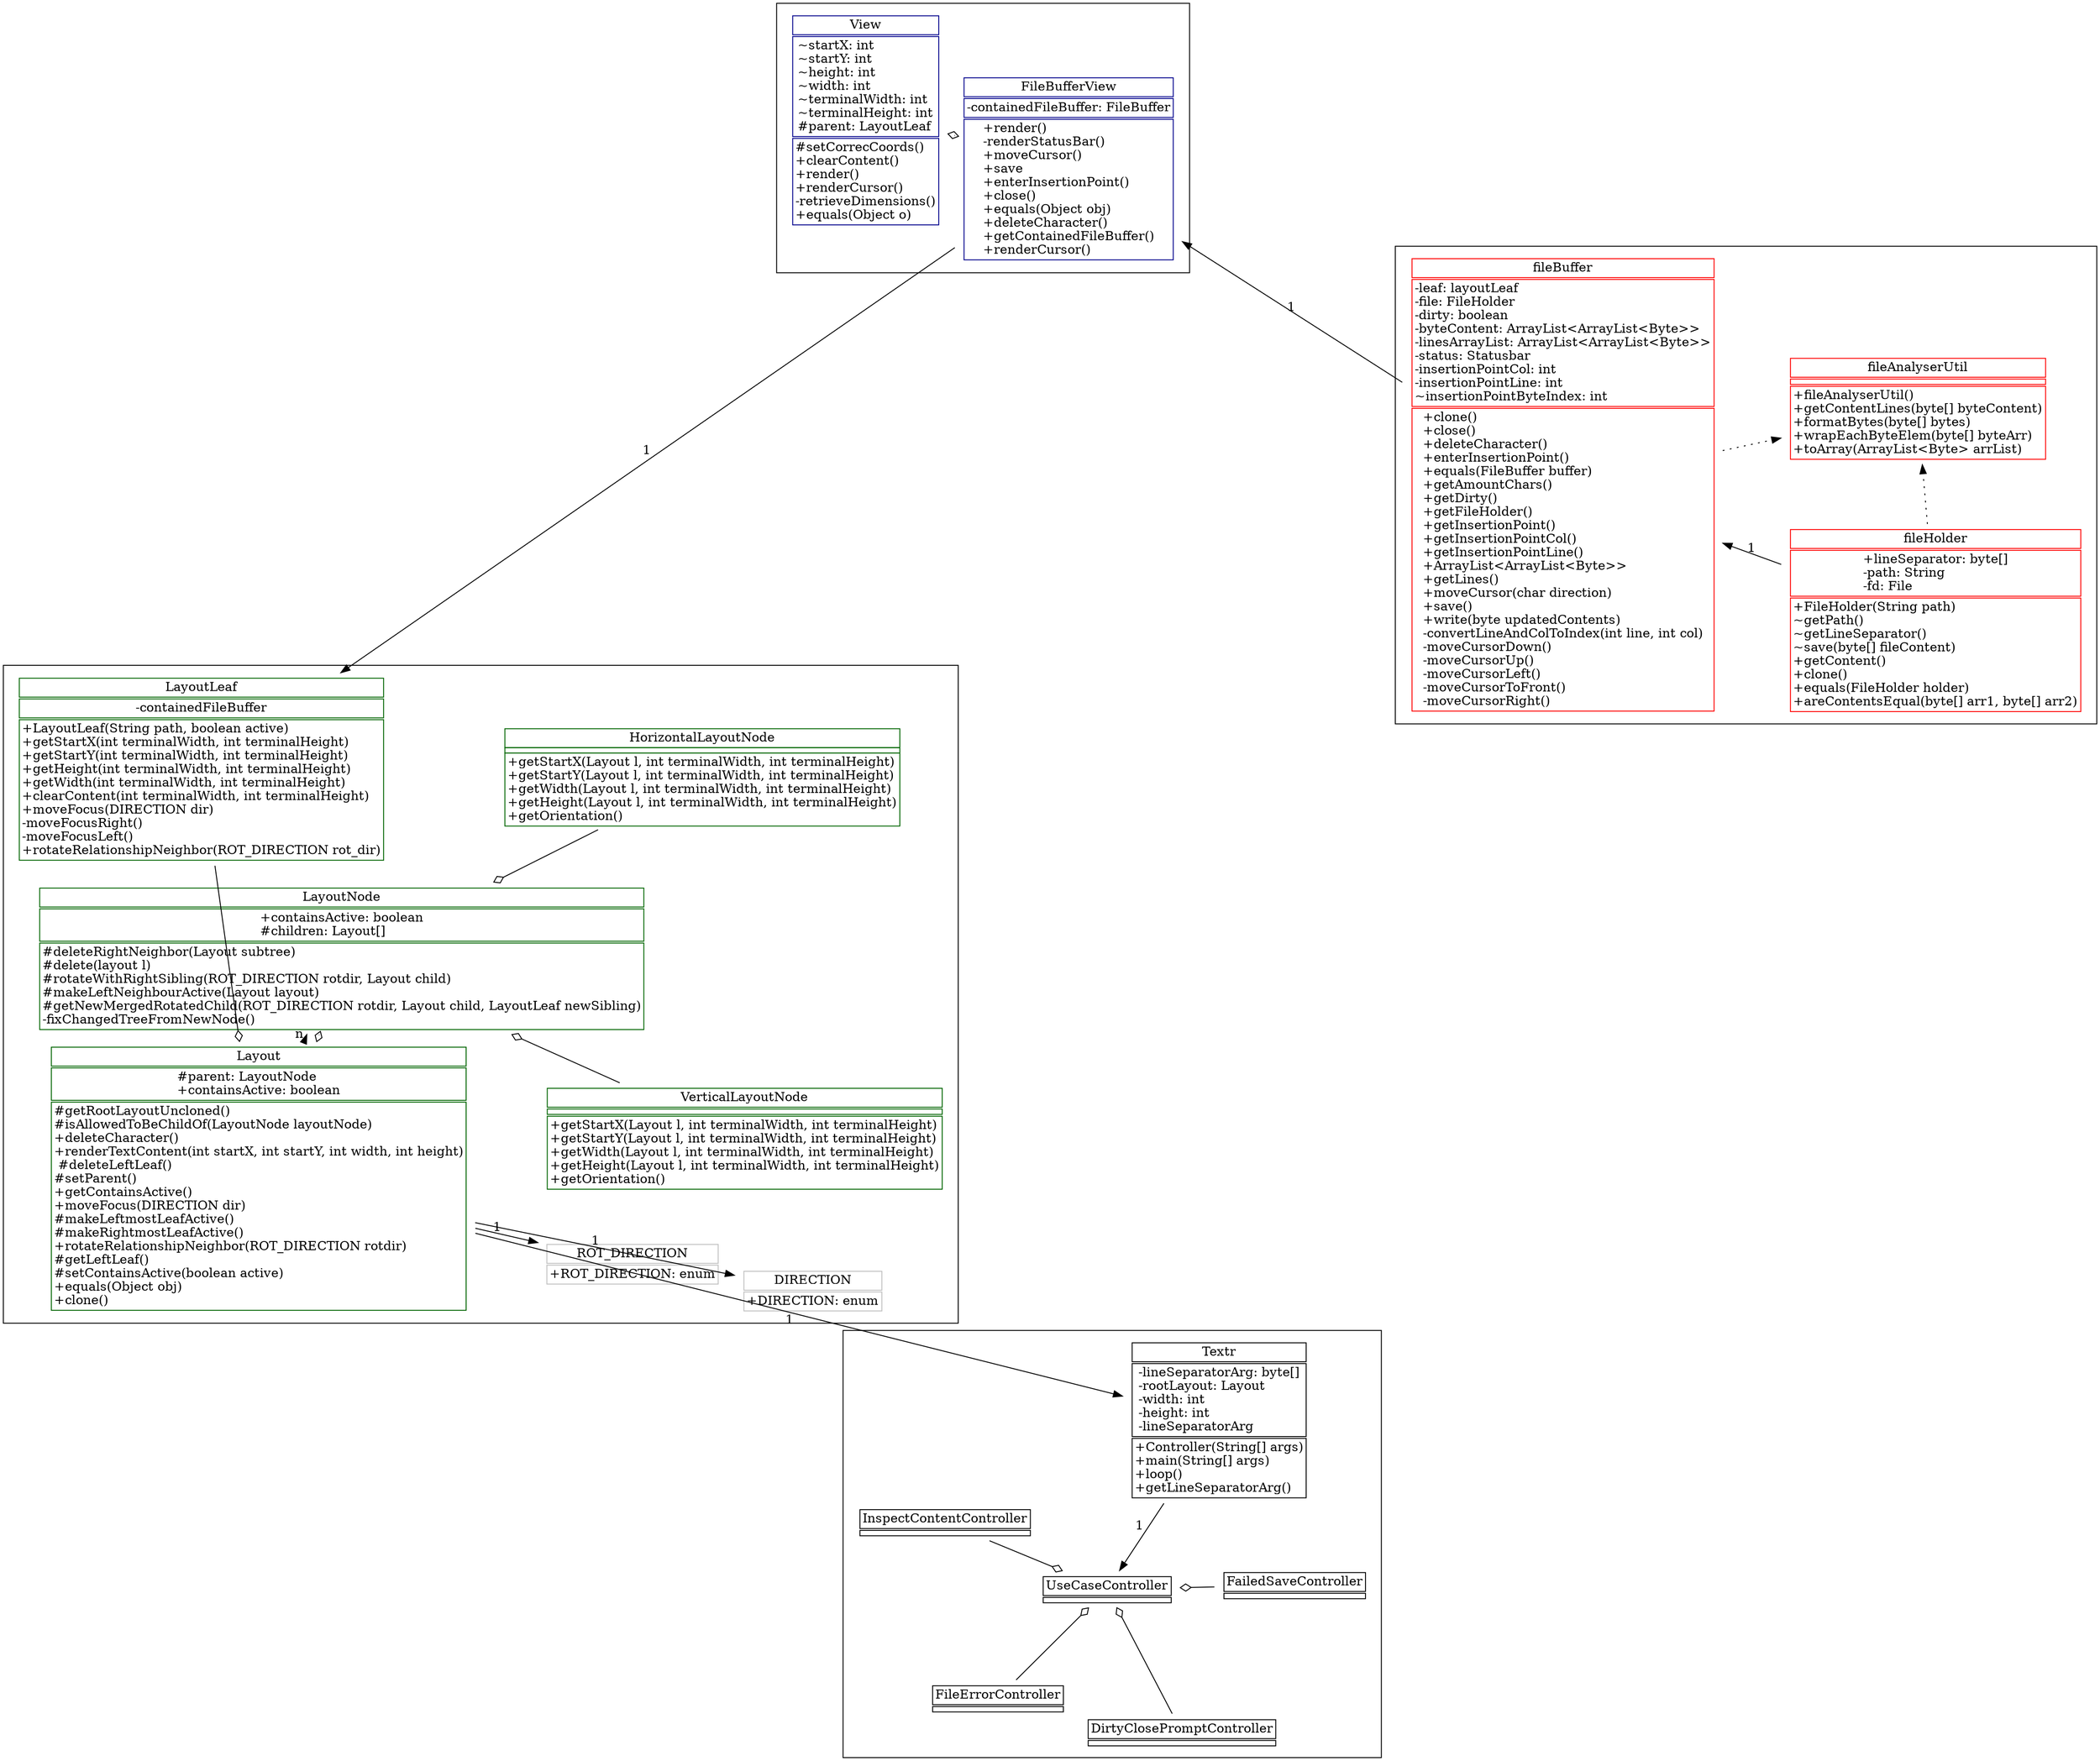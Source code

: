 digraph {
  node[shape=none]
  comment="class Diagram"
  layout=fdp
  sep=0.1
  edge[labelfontsize=20]
  overlap=false
  //splines=true

subgraph clusterlayout {
rank=same
Layout[color=darkgreen, label=<<table BORDER="0" CELLBORDER="1"><tr><td BALIGN="LEFT">
Layout
</td></tr><tr><td BALIGN="LEFT">
#parent: LayoutNode<br ALIGN="LEFT"/>
+containsActive: boolean
</td></tr><tr><td BALIGN="LEFT">
#getRootLayoutUncloned()<br ALIGN="LEFT"/>
#isAllowedToBeChildOf(LayoutNode layoutNode)<br ALIGN="LEFT"/>
+deleteCharacter()<br ALIGN="LEFT"/>
+renderTextContent(int startX, int startY, int width, int height)<br ALIGN="LEFT"/> 
#deleteLeftLeaf()<br ALIGN="LEFT"/>
#setParent()<br ALIGN="LEFT"/>
+getContainsActive()<br ALIGN="LEFT"/>
+moveFocus(DIRECTION dir)<br ALIGN="LEFT"/>
#makeLeftmostLeafActive()<br ALIGN="LEFT"/>
#makeRightmostLeafActive()<br ALIGN="LEFT"/>
+rotateRelationshipNeighbor(ROT_DIRECTION rotdir)<br ALIGN="LEFT"/>
#getLeftLeaf()<br ALIGN="LEFT"/>
#setContainsActive(boolean active)<br ALIGN="LEFT"/>
+equals(Object obj)<br ALIGN="LEFT"/>
+clone()
</td></tr></table>>]

LayoutNode[color=darkgreen, label=<<table BORDER="0" CELLBORDER="1"><tr><td BALIGN="LEFT">
LayoutNode
</td></tr><tr><td BALIGN="LEFT">
+containsActive: boolean<br ALIGN="LEFT"/>
#children: Layout[]
</td></tr><tr><td BALIGN="LEFT">
#deleteRightNeighbor(Layout subtree)<br ALIGN="LEFT"/>
#delete(layout l)<br ALIGN="LEFT"/>
#rotateWithRightSibling(ROT_DIRECTION rotdir, Layout child)<br ALIGN="LEFT"/>
#makeLeftNeighbourActive(Layout layout)<br ALIGN="LEFT"/>
#getNewMergedRotatedChild(ROT_DIRECTION rotdir, Layout child, LayoutLeaf newSibling)<br ALIGN="LEFT"/>
-fixChangedTreeFromNewNode()
</td></tr></table>>]

LayoutLeaf[color=darkgreen, label=<<table BORDER="0" CELLBORDER="1"><tr><td BALIGN="LEFT">
LayoutLeaf
</td></tr><tr><td BALIGN="LEFT">
-containedFileBuffer<br ALIGN="LEFT"/>
</td></tr><tr><td BALIGN="LEFT">
+LayoutLeaf(String path, boolean active)<br ALIGN="LEFT"/>
+getStartX(int terminalWidth, int terminalHeight)<br ALIGN="LEFT"/>
+getStartY(int terminalWidth, int terminalHeight)<br ALIGN="LEFT"/>
+getHeight(int terminalWidth, int terminalHeight)<br ALIGN="LEFT"/>
+getWidth(int terminalWidth, int terminalHeight)<br align="left"/>
+clearContent(int terminalWidth, int terminalHeight)<br align="left"/>
+moveFocus(DIRECTION dir)<br align="left"/>
-moveFocusRight()<br align="left"/>
-moveFocusLeft()<br align="left"/>
+rotateRelationshipNeighbor(ROT_DIRECTION rot_dir)
</td></tr></table>>]

LayoutNodeHorizontal[color=darkgreen, label=<<table BORDER="0" CELLBORDER="1" CELLSPACING="0"><tr><td BALIGN="LEFT">
HorizontalLayoutNode
</td></tr><tr><td BALIGN="LEFT">
</td></tr><tr><td BALIGN="LEFT">
+getStartX(Layout l, int terminalWidth, int terminalHeight)<br ALIGN="LEFT"/>
+getStartY(Layout l, int terminalWidth, int terminalHeight)<br ALIGN="LEFT"/>
+getWidth(Layout l, int terminalWidth, int terminalHeight)<br ALIGN="LEFT"/>
+getHeight(Layout l, int terminalWidth, int terminalHeight)<br ALIGN="LEFT"/>
+getOrientation()
</td></tr></table>>]
  
LayoutNodeVertical[color=darkgreen, label=<<table BORDER="0" CELLBORDER="1"><tr><td BALIGN="LEFT">
VerticalLayoutNode
</td></tr><tr><td BALIGN="LEFT">
</td></tr><tr><td BALIGN="LEFT">
+getStartX(Layout l, int terminalWidth, int terminalHeight)<br ALIGN="LEFT"/>
+getStartY(Layout l, int terminalWidth, int terminalHeight)<br ALIGN="LEFT"/>
+getWidth(Layout l, int terminalWidth, int terminalHeight)<br ALIGN="LEFT"/>
+getHeight(Layout l, int terminalWidth, int terminalHeight)<br ALIGN="LEFT"/>
+getOrientation()
</td></tr></table>>]

rotDirection[color=grey, label=<<table BORDER="0" CELLBORDER="1"><tr><td BALIGN="LEFT">
ROT_DIRECTION
</td></tr><tr><td BALIGN="LEFT">
+ROT_DIRECTION: enum
</td></tr></table>>]

direction[color=grey, label=<<table BORDER="0" CELLBORDER="1"><tr><td BALIGN="LEFT">
DIRECTION
</td></tr><tr><td BALIGN="LEFT">
+DIRECTION: enum
</td></tr></table>>]

  {LayoutNode, LayoutLeaf} -> Layout[arrowhead=odiamond]
  LayoutNode -> LayoutLeaf[style=invis]
direction -> rotDirection[style=invis]
}

subgraph clusterfile {
fileBuffer[color=red, label=<<table BORDER="0" CELLBORDER="1">
<tr><td BALIGN="LEFT">
fileBuffer
</td></tr><tr><td BALIGN="LEFT">
-leaf: layoutLeaf<br ALIGN="LEFT"/>
-file: FileHolder<br ALIGN="LEFT"/>
-dirty: boolean<br ALIGN="LEFT"/>
-byteContent: ArrayList&lt;ArrayList&lt;Byte&gt;&gt;<br ALIGN="LEFT"/>
-linesArrayList: ArrayList&lt;ArrayList&lt;Byte&gt;&gt;<br ALIGN="LEFT"/>
-status: Statusbar<br ALIGN="LEFT"/>
-insertionPointCol: int<br ALIGN="LEFT"/>
-insertionPointLine: int<br ALIGN="LEFT"/>
~insertionPointByteIndex: int
</td></tr><tr><td BALIGN="LEFT">
+clone()<br ALIGN="LEFT"/>
+close()<br ALIGN="LEFT"/>
+deleteCharacter()<br ALIGN="LEFT"/>
+enterInsertionPoint()<br ALIGN="LEFT"/>
+equals(FileBuffer buffer)<br ALIGN="LEFT"/>
+getAmountChars()<br ALIGN="LEFT"/>
+getDirty()<br ALIGN="LEFT"/>
+getFileHolder()<br ALIGN="LEFT"/>
+getInsertionPoint()<br ALIGN="LEFT"/>
+getInsertionPointCol()<br ALIGN="LEFT"/>
+getInsertionPointLine()<br ALIGN="LEFT"/>
+ArrayList&lt;ArrayList&lt;Byte&gt;&gt; <br ALIGN="LEFT"/>
+getLines()<br ALIGN="LEFT"/>
+moveCursor(char direction)<br ALIGN="LEFT"/>
+save()<br ALIGN="LEFT"/>
+write(byte updatedContents)<br ALIGN="LEFT"/>
-convertLineAndColToIndex(int line, int col)<br ALIGN="LEFT"/>
-moveCursorDown()<br ALIGN="LEFT"/>
-moveCursorUp()<br ALIGN="LEFT"/>
-moveCursorLeft()<br ALIGN="LEFT"/>
-moveCursorToFront()<br ALIGN="LEFT"/>
-moveCursorRight()
</td></tr></table>>]

fileHolder[color=red, label=<<table BORDER="0" CELLBORDER="1"><tr><td BALIGN="LEFT">
fileHolder
</td></tr><tr><td BALIGN="LEFT">
+lineSeparator: byte[]<br ALIGN="LEFT"/>
-path: String<br ALIGN="LEFT"/>
-fd: File
</td></tr><tr><td BALIGN="LEFT">
+FileHolder(String path)<br ALIGN="LEFT"/>
~getPath()<br ALIGN="LEFT"/>
~getLineSeparator()<br ALIGN="LEFT"/>
~save(byte[] fileContent)<br ALIGN="LEFT"/>
+getContent()<br ALIGN="LEFT"/>
+clone()<br ALIGN="LEFT"/>
+equals(FileHolder holder)<br ALIGN="LEFT"/>
+areContentsEqual(byte[] arr1, byte[] arr2)<br ALIGN="LEFT"/>
</td></tr></table>>]

fileAnalyserUtil[color=red, label=<<table BORDER="0" CELLBORDER="1"><tr><td BALIGN="LEFT">
fileAnalyserUtil
</td></tr><tr><td BALIGN="LEFT">
</td></tr><tr><td BALIGN="LEFT">
+fileAnalyserUtil()<br ALIGN="LEFT"/>
+getContentLines(byte[] byteContent)<br ALIGN="LEFT"/>
+formatBytes(byte[] bytes)<br ALIGN="LEFT"/>
+wrapEachByteElem(byte[] byteArr)<br ALIGN="LEFT"/>
+toArray(ArrayList&lt;Byte&gt; arrList)
</td></tr></table>>]
}

/*
rotDirection[color=grey, label=<<table BORDER="0" CELLBORDER="1"><tr><td BALIGN="LEFT">
ROT_DIRECTION
</td></tr><tr><td BALIGN="LEFT">
+ROT_DIRECTION: enum
</td></tr></table>>]

direction[color=grey, label=<<table BORDER="0" CELLBORDER="1"><tr><td BALIGN="LEFT">
DIRECTION
</td></tr><tr><td BALIGN="LEFT">
+DIRECTION: enum
</td></tr></table>>]
*/

subgraph clustercore {
controller[color=black, label=<<table BORDER="0" CELLBORDER="1">
<tr><td BALIGN="LEFT">
Textr
</td></tr><tr><td BALIGN="LEFT">
-lineSeparatorArg: byte[]<br ALIGN="LEFT"/>
-rootLayout: Layout<br ALIGN="LEFT"/>
-width: int<br ALIGN="LEFT"/>
-height: int<br ALIGN="LEFT"/>
-lineSeparatorArg
</td></tr><tr><td BALIGN="LEFT">
+Controller(String[] args)<br ALIGN="LEFT"/>
+main(String[] args)<br ALIGN="LEFT"/>
+loop()<br ALIGN="LEFT"/>
+getLineSeparatorArg()
</td></tr></table>>]

usecontroller[color=black, label=<<table BORDER="0" CELLBORDER="1">
<tr><td BALIGN="LEFT">
UseCaseController
</td></tr><tr><td BALIGN="LEFT">
</td></tr></table>>]

DirtyClosePromptController[color=black, label=<<table BORDER="0" CELLBORDER="1">
<tr><td BALIGN="LEFT">
DirtyClosePromptController
</td></tr><tr><td BALIGN="LEFT">
</td></tr></table>>]

InspectContentController[color=black, label=<<table BORDER="0" CELLBORDER="1">
<tr><td BALIGN="LEFT">
InspectContentController
</td></tr><tr><td BALIGN="LEFT">
</td></tr></table>>]

FailedSaveController[color=black, label=<<table BORDER="0" CELLBORDER="1">
<tr><td BALIGN="LEFT">
FailedSaveController
</td></tr><tr><td BALIGN="LEFT">
</td></tr></table>>]

FileErrorController[color=black, label=<<table BORDER="0" CELLBORDER="1">
<tr><td BALIGN="LEFT">
FileErrorController
</td></tr><tr><td BALIGN="LEFT">
</td></tr></table>>]

controller -> usecontroller[label=1]
{FailedSaveController, InspectContentController, FileErrorController, DirtyClosePromptController} -> usecontroller[arrowhead=odiamond]
}

subgraph clusterui {
view[color=darkblue, label=<<table BORDER="0" CELLBORDER="1"><tr><td BALIGN="LEFT">
View
</td></tr><tr><td BALIGN="LEFT">
~startX: int<br ALIGN="LEFT"/>
~startY: int<br ALIGN="LEFT"/>
~height: int<br ALIGN="LEFT"/>
~width: int<br ALIGN="LEFT"/>
~terminalWidth: int<br ALIGN="LEFT"/>
~terminalHeight: int<br ALIGN="LEFT"/>
#parent: LayoutLeaf
</td></tr><tr><td BALIGN="LEFT">
#setCorrecCoords()<br ALIGN="LEFT"/>
+clearContent()<br ALIGN="LEFT"/>
+render()<br ALIGN="LEFT"/>
+renderCursor()<br ALIGN="LEFT"/>
-retrieveDimensions()<br ALIGN="LEFT"/>
+equals(Object o)
</td></tr></table>>, pos="0,0"]

FileBufferView[color=darkblue, label=<<table BORDER="0" CELLBORDER="1"><tr><td BALIGN="LEFT">
FileBufferView
</td></tr><tr><td BALIGN="LEFT">
-containedFileBuffer: FileBuffer
</td></tr><tr><td BALIGN="LEFT">
+render()<br ALIGN="LEFT"/>
-renderStatusBar()<br ALIGN="LEFT"/>
+moveCursor()<br ALIGN="LEFT"/>
+save<br ALIGN="LEFT"/>
+enterInsertionPoint()<br ALIGN="LEFT"/>
+close()<br ALIGN="LEFT"/>
+equals(Object obj)<br ALIGN="LEFT"/>
+deleteCharacter()<br ALIGN="LEFT"/>
+getContainedFileBuffer()<br ALIGN="LEFT"/>
+renderCursor()
</td></tr></table>>, pos="1,0"]
FileBufferView->view[style=invis]
}


  Layout -> controller[label=1]
  Layout -> LayoutNode[label=n]
  {LayoutNodeHorizontal, LayoutNodeVertical} -> LayoutNode[arrowhead=odiamond]
  fileHolder -> fileBuffer -> FileBufferView -> LayoutLeaf[label=1]
  Layout -> {rotDirection, direction}[label=1]
  FileBufferView -> view[arrowhead=odiamond]
  {fileBuffer, fileHolder} -> fileAnalyserUtil[style=dotted]

  LayoutNodeVertical->LayoutNodeHorizontal[style=invis]
}
